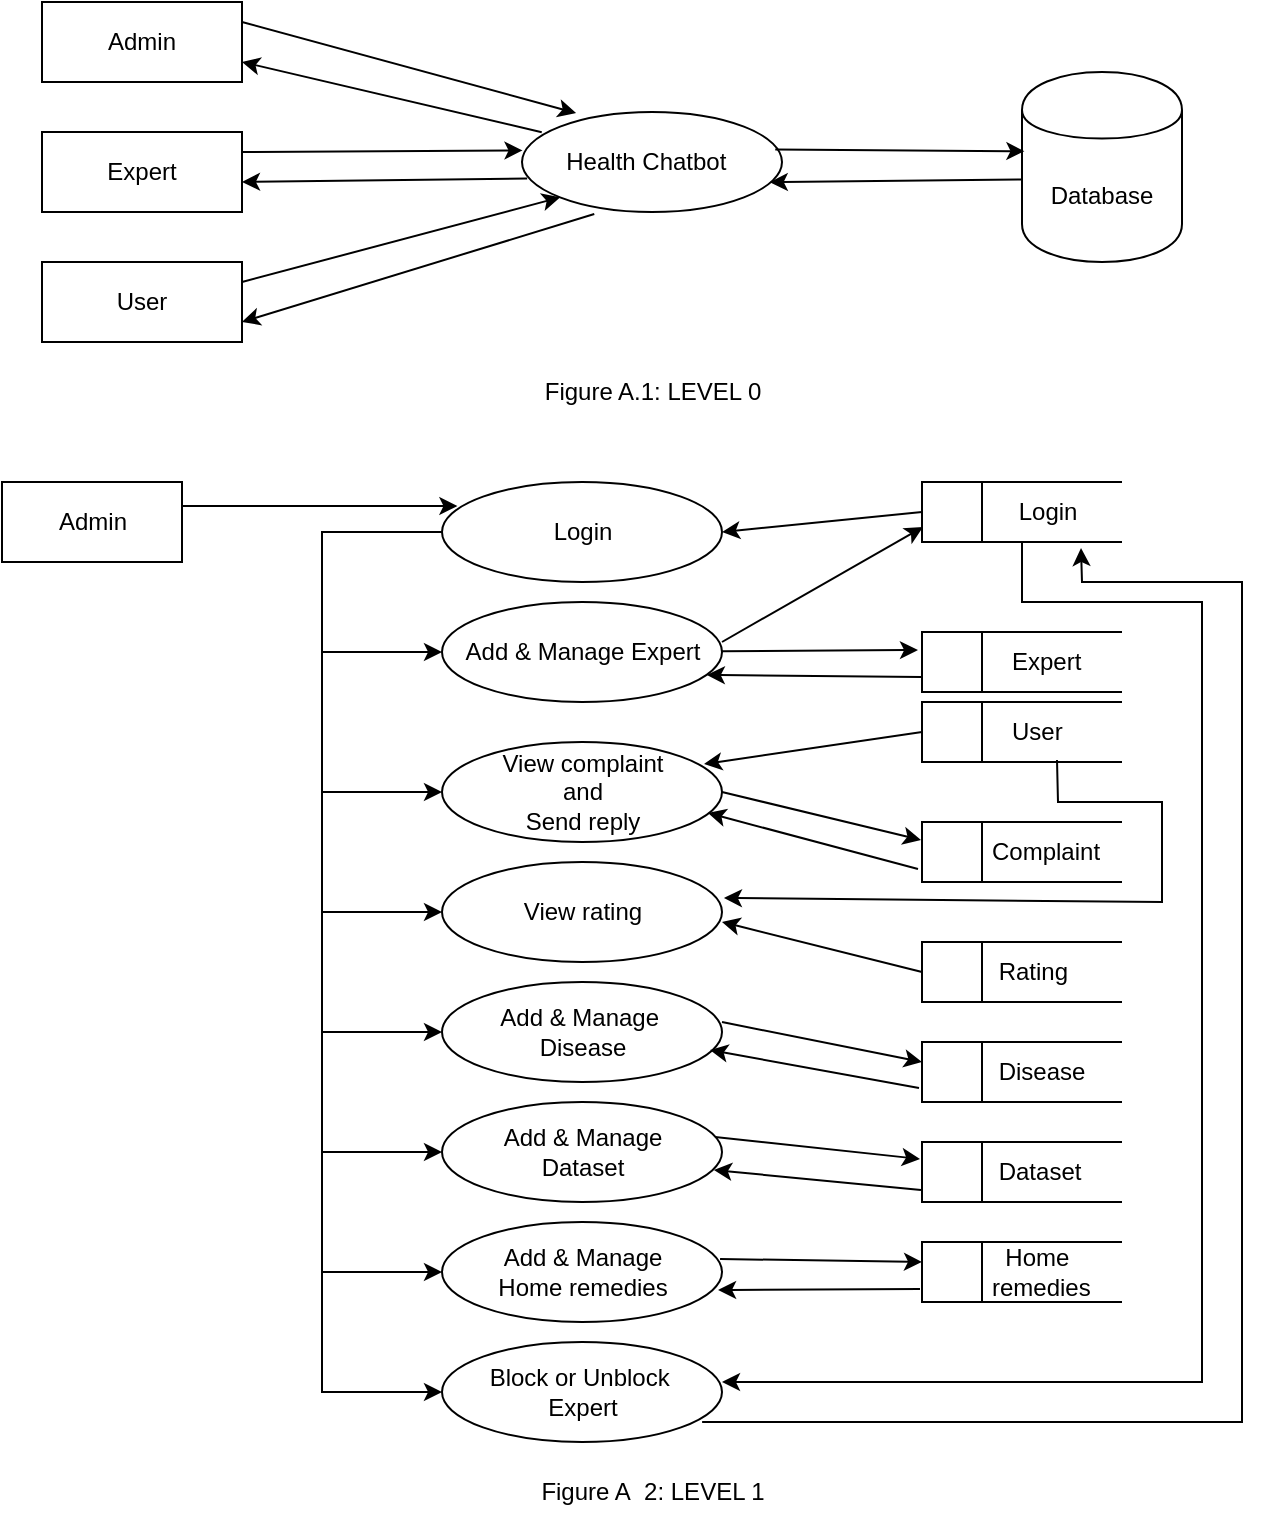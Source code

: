 <mxfile version="20.8.23" type="device"><diagram name="Page-1" id="e5mIj1U5mxQpCG_ZZGjm"><mxGraphModel dx="954" dy="576" grid="1" gridSize="10" guides="1" tooltips="1" connect="1" arrows="1" fold="1" page="1" pageScale="1" pageWidth="850" pageHeight="1100" math="0" shadow="0"><root><mxCell id="0"/><mxCell id="1" parent="0"/><mxCell id="fDoBThBkEiPEF3sUeTAP-1" value="Admin" style="whiteSpace=wrap;html=1;align=center;" parent="1" vertex="1"><mxGeometry x="120" y="220" width="100" height="40" as="geometry"/></mxCell><mxCell id="fDoBThBkEiPEF3sUeTAP-2" value="Expert" style="whiteSpace=wrap;html=1;align=center;" parent="1" vertex="1"><mxGeometry x="120" y="285" width="100" height="40" as="geometry"/></mxCell><mxCell id="fDoBThBkEiPEF3sUeTAP-3" value="User" style="whiteSpace=wrap;html=1;align=center;" parent="1" vertex="1"><mxGeometry x="120" y="350" width="100" height="40" as="geometry"/></mxCell><mxCell id="fDoBThBkEiPEF3sUeTAP-5" value="Health Chatbot&amp;nbsp;&amp;nbsp;" style="shape=ellipse;html=1;dashed=0;whitespace=wrap;perimeter=ellipsePerimeter;" parent="1" vertex="1"><mxGeometry x="360" y="275" width="130" height="50" as="geometry"/></mxCell><mxCell id="fDoBThBkEiPEF3sUeTAP-6" value="Database" style="shape=cylinder;whiteSpace=wrap;html=1;boundedLbl=1;backgroundOutline=1;" parent="1" vertex="1"><mxGeometry x="610" y="255" width="80" height="95" as="geometry"/></mxCell><mxCell id="fDoBThBkEiPEF3sUeTAP-9" value="" style="endArrow=classic;html=1;rounded=0;exitX=1;exitY=0.25;exitDx=0;exitDy=0;entryX=0.208;entryY=0.011;entryDx=0;entryDy=0;entryPerimeter=0;" parent="1" source="fDoBThBkEiPEF3sUeTAP-1" target="fDoBThBkEiPEF3sUeTAP-5" edge="1"><mxGeometry width="50" height="50" relative="1" as="geometry"><mxPoint x="380" y="370" as="sourcePoint"/><mxPoint x="430" y="320" as="targetPoint"/></mxGeometry></mxCell><mxCell id="fDoBThBkEiPEF3sUeTAP-10" value="" style="endArrow=classic;html=1;rounded=0;exitX=0.076;exitY=0.202;exitDx=0;exitDy=0;exitPerimeter=0;entryX=1;entryY=0.75;entryDx=0;entryDy=0;" parent="1" source="fDoBThBkEiPEF3sUeTAP-5" target="fDoBThBkEiPEF3sUeTAP-1" edge="1"><mxGeometry width="50" height="50" relative="1" as="geometry"><mxPoint x="360" y="290" as="sourcePoint"/><mxPoint x="220" y="250" as="targetPoint"/></mxGeometry></mxCell><mxCell id="fDoBThBkEiPEF3sUeTAP-11" value="" style="endArrow=classic;html=1;rounded=0;entryX=0.002;entryY=0.384;entryDx=0;entryDy=0;exitX=1;exitY=0.25;exitDx=0;exitDy=0;entryPerimeter=0;" parent="1" source="fDoBThBkEiPEF3sUeTAP-2" target="fDoBThBkEiPEF3sUeTAP-5" edge="1"><mxGeometry width="50" height="50" relative="1" as="geometry"><mxPoint x="220" y="300" as="sourcePoint"/><mxPoint x="430" y="320" as="targetPoint"/></mxGeometry></mxCell><mxCell id="fDoBThBkEiPEF3sUeTAP-14" value="" style="endArrow=classic;html=1;rounded=0;exitX=0.02;exitY=0.665;exitDx=0;exitDy=0;exitPerimeter=0;" parent="1" source="fDoBThBkEiPEF3sUeTAP-5" edge="1"><mxGeometry width="50" height="50" relative="1" as="geometry"><mxPoint x="361" y="309" as="sourcePoint"/><mxPoint x="220" y="310" as="targetPoint"/></mxGeometry></mxCell><mxCell id="fDoBThBkEiPEF3sUeTAP-15" value="" style="endArrow=classic;html=1;rounded=0;entryX=0;entryY=1;entryDx=0;entryDy=0;exitX=1;exitY=0.25;exitDx=0;exitDy=0;" parent="1" source="fDoBThBkEiPEF3sUeTAP-3" target="fDoBThBkEiPEF3sUeTAP-5" edge="1"><mxGeometry width="50" height="50" relative="1" as="geometry"><mxPoint x="380" y="370" as="sourcePoint"/><mxPoint x="430" y="320" as="targetPoint"/></mxGeometry></mxCell><mxCell id="fDoBThBkEiPEF3sUeTAP-16" value="" style="endArrow=classic;html=1;rounded=0;entryX=1;entryY=0.75;entryDx=0;entryDy=0;exitX=0.278;exitY=1.02;exitDx=0;exitDy=0;exitPerimeter=0;" parent="1" source="fDoBThBkEiPEF3sUeTAP-5" target="fDoBThBkEiPEF3sUeTAP-3" edge="1"><mxGeometry width="50" height="50" relative="1" as="geometry"><mxPoint x="390" y="330" as="sourcePoint"/><mxPoint x="430" y="320" as="targetPoint"/></mxGeometry></mxCell><mxCell id="fDoBThBkEiPEF3sUeTAP-18" value="" style="endArrow=classic;html=1;rounded=0;entryX=0.015;entryY=0.417;entryDx=0;entryDy=0;entryPerimeter=0;exitX=0.974;exitY=0.375;exitDx=0;exitDy=0;exitPerimeter=0;" parent="1" source="fDoBThBkEiPEF3sUeTAP-5" target="fDoBThBkEiPEF3sUeTAP-6" edge="1"><mxGeometry width="50" height="50" relative="1" as="geometry"><mxPoint x="380" y="370" as="sourcePoint"/><mxPoint x="430" y="320" as="targetPoint"/></mxGeometry></mxCell><mxCell id="fDoBThBkEiPEF3sUeTAP-19" value="" style="endArrow=classic;html=1;rounded=0;exitX=0.003;exitY=0.566;exitDx=0;exitDy=0;exitPerimeter=0;entryX=0.953;entryY=0.702;entryDx=0;entryDy=0;entryPerimeter=0;" parent="1" source="fDoBThBkEiPEF3sUeTAP-6" target="fDoBThBkEiPEF3sUeTAP-5" edge="1"><mxGeometry width="50" height="50" relative="1" as="geometry"><mxPoint x="380" y="370" as="sourcePoint"/><mxPoint x="490" y="310" as="targetPoint"/></mxGeometry></mxCell><mxCell id="fDoBThBkEiPEF3sUeTAP-21" value="Figure A.1: LEVEL 0" style="text;html=1;align=center;verticalAlign=middle;resizable=0;points=[];autosize=1;strokeColor=none;fillColor=none;" parent="1" vertex="1"><mxGeometry x="360" y="400" width="130" height="30" as="geometry"/></mxCell><mxCell id="PvDOP7hyLEmX5bdqyHCp-1" value="Admin" style="html=1;dashed=0;whitespace=wrap;" vertex="1" parent="1"><mxGeometry x="100" y="460" width="90" height="40" as="geometry"/></mxCell><mxCell id="PvDOP7hyLEmX5bdqyHCp-4" value="Login" style="shape=ellipse;html=1;dashed=0;whitespace=wrap;perimeter=ellipsePerimeter;" vertex="1" parent="1"><mxGeometry x="320" y="460" width="140" height="50" as="geometry"/></mxCell><mxCell id="PvDOP7hyLEmX5bdqyHCp-5" value="Add &amp;amp; Manage Expert" style="shape=ellipse;html=1;dashed=0;whitespace=wrap;perimeter=ellipsePerimeter;" vertex="1" parent="1"><mxGeometry x="320" y="520" width="140" height="50" as="geometry"/></mxCell><mxCell id="PvDOP7hyLEmX5bdqyHCp-6" value="View complaint&lt;br&gt;and&lt;br&gt;Send reply" style="shape=ellipse;html=1;dashed=0;whitespace=wrap;perimeter=ellipsePerimeter;" vertex="1" parent="1"><mxGeometry x="320" y="590" width="140" height="50" as="geometry"/></mxCell><mxCell id="PvDOP7hyLEmX5bdqyHCp-7" value="View rating" style="shape=ellipse;html=1;dashed=0;whitespace=wrap;perimeter=ellipsePerimeter;" vertex="1" parent="1"><mxGeometry x="320" y="650" width="140" height="50" as="geometry"/></mxCell><mxCell id="PvDOP7hyLEmX5bdqyHCp-8" value="Add &amp;amp; Manage&amp;nbsp;&lt;br&gt;Disease" style="shape=ellipse;html=1;dashed=0;whitespace=wrap;perimeter=ellipsePerimeter;" vertex="1" parent="1"><mxGeometry x="320" y="710" width="140" height="50" as="geometry"/></mxCell><mxCell id="PvDOP7hyLEmX5bdqyHCp-9" value="Add &amp;amp; Manage&lt;br&gt;Dataset" style="shape=ellipse;html=1;dashed=0;whitespace=wrap;perimeter=ellipsePerimeter;" vertex="1" parent="1"><mxGeometry x="320" y="770" width="140" height="50" as="geometry"/></mxCell><mxCell id="PvDOP7hyLEmX5bdqyHCp-10" value="Add &amp;amp; Manage &lt;br&gt;Home remedies" style="shape=ellipse;html=1;dashed=0;whitespace=wrap;perimeter=ellipsePerimeter;" vertex="1" parent="1"><mxGeometry x="320" y="830" width="140" height="50" as="geometry"/></mxCell><mxCell id="PvDOP7hyLEmX5bdqyHCp-11" value="Block or Unblock&amp;nbsp;&lt;br&gt;Expert" style="shape=ellipse;html=1;dashed=0;whitespace=wrap;perimeter=ellipsePerimeter;" vertex="1" parent="1"><mxGeometry x="320" y="890" width="140" height="50" as="geometry"/></mxCell><mxCell id="PvDOP7hyLEmX5bdqyHCp-12" value="&amp;nbsp; &amp;nbsp; &amp;nbsp; &amp;nbsp; &amp;nbsp; &amp;nbsp; &amp;nbsp;Login" style="html=1;dashed=0;whitespace=wrap;shape=mxgraph.dfd.dataStoreID;align=left;spacingLeft=3;points=[[0,0],[0.5,0],[1,0],[0,0.5],[1,0.5],[0,1],[0.5,1],[1,1]];" vertex="1" parent="1"><mxGeometry x="560" y="460" width="100" height="30" as="geometry"/></mxCell><mxCell id="PvDOP7hyLEmX5bdqyHCp-13" value="&amp;nbsp; &amp;nbsp; &amp;nbsp; &amp;nbsp; &amp;nbsp; &amp;nbsp; Expert" style="html=1;dashed=0;whitespace=wrap;shape=mxgraph.dfd.dataStoreID;align=left;spacingLeft=3;points=[[0,0],[0.5,0],[1,0],[0,0.5],[1,0.5],[0,1],[0.5,1],[1,1]];" vertex="1" parent="1"><mxGeometry x="560" y="535" width="100" height="30" as="geometry"/></mxCell><mxCell id="PvDOP7hyLEmX5bdqyHCp-14" value="&amp;nbsp; &amp;nbsp; &amp;nbsp; &amp;nbsp; &amp;nbsp; &amp;nbsp; User&amp;nbsp;&amp;nbsp;" style="html=1;dashed=0;whitespace=wrap;shape=mxgraph.dfd.dataStoreID;align=left;spacingLeft=3;points=[[0,0],[0.5,0],[1,0],[0,0.5],[1,0.5],[0,1],[0.5,1],[1,1]];" vertex="1" parent="1"><mxGeometry x="560" y="570" width="100" height="30" as="geometry"/></mxCell><mxCell id="PvDOP7hyLEmX5bdqyHCp-15" value="&amp;nbsp; &amp;nbsp; &amp;nbsp; &amp;nbsp; &amp;nbsp;Complaint" style="html=1;dashed=0;whitespace=wrap;shape=mxgraph.dfd.dataStoreID;align=left;spacingLeft=3;points=[[0,0],[0.5,0],[1,0],[0,0.5],[1,0.5],[0,1],[0.5,1],[1,1]];" vertex="1" parent="1"><mxGeometry x="560" y="630" width="100" height="30" as="geometry"/></mxCell><mxCell id="PvDOP7hyLEmX5bdqyHCp-16" value="&amp;nbsp; &amp;nbsp; &amp;nbsp; &amp;nbsp; &amp;nbsp; &amp;nbsp;Home &lt;br&gt;&amp;nbsp; &amp;nbsp; &amp;nbsp; &amp;nbsp; &amp;nbsp;remedies" style="html=1;dashed=0;whitespace=wrap;shape=mxgraph.dfd.dataStoreID;align=left;spacingLeft=3;points=[[0,0],[0.5,0],[1,0],[0,0.5],[1,0.5],[0,1],[0.5,1],[1,1]];" vertex="1" parent="1"><mxGeometry x="560" y="840" width="100" height="30" as="geometry"/></mxCell><mxCell id="PvDOP7hyLEmX5bdqyHCp-17" value="&amp;nbsp; &amp;nbsp; &amp;nbsp; &amp;nbsp; &amp;nbsp; Rating" style="html=1;dashed=0;whitespace=wrap;shape=mxgraph.dfd.dataStoreID;align=left;spacingLeft=3;points=[[0,0],[0.5,0],[1,0],[0,0.5],[1,0.5],[0,1],[0.5,1],[1,1]];" vertex="1" parent="1"><mxGeometry x="560" y="690" width="100" height="30" as="geometry"/></mxCell><mxCell id="PvDOP7hyLEmX5bdqyHCp-20" value="" style="endArrow=classic;html=1;rounded=0;entryX=0.055;entryY=0.24;entryDx=0;entryDy=0;entryPerimeter=0;" edge="1" parent="1" target="PvDOP7hyLEmX5bdqyHCp-4"><mxGeometry width="50" height="50" relative="1" as="geometry"><mxPoint x="190" y="472" as="sourcePoint"/><mxPoint x="450" y="720" as="targetPoint"/></mxGeometry></mxCell><mxCell id="PvDOP7hyLEmX5bdqyHCp-21" value="" style="endArrow=classic;html=1;rounded=0;exitX=0;exitY=0.5;exitDx=0;exitDy=0;entryX=0;entryY=0.5;entryDx=0;entryDy=0;" edge="1" parent="1" source="PvDOP7hyLEmX5bdqyHCp-4" target="PvDOP7hyLEmX5bdqyHCp-11"><mxGeometry width="50" height="50" relative="1" as="geometry"><mxPoint x="400" y="770" as="sourcePoint"/><mxPoint x="450" y="720" as="targetPoint"/><Array as="points"><mxPoint x="260" y="485"/><mxPoint x="260" y="540"/><mxPoint x="260" y="915"/></Array></mxGeometry></mxCell><mxCell id="PvDOP7hyLEmX5bdqyHCp-22" value="" style="endArrow=classic;html=1;rounded=0;entryX=0;entryY=0.5;entryDx=0;entryDy=0;" edge="1" parent="1" target="PvDOP7hyLEmX5bdqyHCp-5"><mxGeometry width="50" height="50" relative="1" as="geometry"><mxPoint x="260" y="545" as="sourcePoint"/><mxPoint x="450" y="720" as="targetPoint"/></mxGeometry></mxCell><mxCell id="PvDOP7hyLEmX5bdqyHCp-23" value="" style="endArrow=classic;html=1;rounded=0;entryX=0;entryY=0.5;entryDx=0;entryDy=0;" edge="1" parent="1" target="PvDOP7hyLEmX5bdqyHCp-6"><mxGeometry width="50" height="50" relative="1" as="geometry"><mxPoint x="260" y="615" as="sourcePoint"/><mxPoint x="450" y="720" as="targetPoint"/></mxGeometry></mxCell><mxCell id="PvDOP7hyLEmX5bdqyHCp-24" value="" style="endArrow=classic;html=1;rounded=0;" edge="1" parent="1" target="PvDOP7hyLEmX5bdqyHCp-7"><mxGeometry width="50" height="50" relative="1" as="geometry"><mxPoint x="260" y="675" as="sourcePoint"/><mxPoint x="450" y="720" as="targetPoint"/></mxGeometry></mxCell><mxCell id="PvDOP7hyLEmX5bdqyHCp-27" value="" style="endArrow=classic;html=1;rounded=0;entryX=0;entryY=0.5;entryDx=0;entryDy=0;" edge="1" parent="1" target="PvDOP7hyLEmX5bdqyHCp-8"><mxGeometry width="50" height="50" relative="1" as="geometry"><mxPoint x="260" y="735" as="sourcePoint"/><mxPoint x="320" y="720" as="targetPoint"/></mxGeometry></mxCell><mxCell id="PvDOP7hyLEmX5bdqyHCp-29" value="" style="endArrow=classic;html=1;rounded=0;" edge="1" parent="1" target="PvDOP7hyLEmX5bdqyHCp-9"><mxGeometry width="50" height="50" relative="1" as="geometry"><mxPoint x="260" y="795" as="sourcePoint"/><mxPoint x="450" y="720" as="targetPoint"/></mxGeometry></mxCell><mxCell id="PvDOP7hyLEmX5bdqyHCp-30" value="" style="endArrow=classic;html=1;rounded=0;entryX=0;entryY=0.5;entryDx=0;entryDy=0;" edge="1" parent="1" target="PvDOP7hyLEmX5bdqyHCp-10"><mxGeometry width="50" height="50" relative="1" as="geometry"><mxPoint x="260" y="855" as="sourcePoint"/><mxPoint x="330" y="845" as="targetPoint"/></mxGeometry></mxCell><mxCell id="PvDOP7hyLEmX5bdqyHCp-31" value="" style="endArrow=classic;html=1;rounded=0;exitX=0;exitY=0.5;exitDx=0;exitDy=0;entryX=1;entryY=0.5;entryDx=0;entryDy=0;" edge="1" parent="1" source="PvDOP7hyLEmX5bdqyHCp-12" target="PvDOP7hyLEmX5bdqyHCp-4"><mxGeometry width="50" height="50" relative="1" as="geometry"><mxPoint x="400" y="720" as="sourcePoint"/><mxPoint x="450" y="670" as="targetPoint"/></mxGeometry></mxCell><mxCell id="PvDOP7hyLEmX5bdqyHCp-32" value="" style="endArrow=classic;html=1;rounded=0;entryX=0.005;entryY=0.75;entryDx=0;entryDy=0;entryPerimeter=0;" edge="1" parent="1" target="PvDOP7hyLEmX5bdqyHCp-12"><mxGeometry width="50" height="50" relative="1" as="geometry"><mxPoint x="460" y="540" as="sourcePoint"/><mxPoint x="450" y="670" as="targetPoint"/></mxGeometry></mxCell><mxCell id="PvDOP7hyLEmX5bdqyHCp-33" value="" style="endArrow=classic;html=1;rounded=0;entryX=-0.02;entryY=0.3;entryDx=0;entryDy=0;entryPerimeter=0;" edge="1" parent="1" source="PvDOP7hyLEmX5bdqyHCp-5" target="PvDOP7hyLEmX5bdqyHCp-13"><mxGeometry width="50" height="50" relative="1" as="geometry"><mxPoint x="400" y="720" as="sourcePoint"/><mxPoint x="450" y="670" as="targetPoint"/></mxGeometry></mxCell><mxCell id="PvDOP7hyLEmX5bdqyHCp-34" value="" style="endArrow=classic;html=1;rounded=0;exitX=-0.005;exitY=0.75;exitDx=0;exitDy=0;entryX=0.946;entryY=0.73;entryDx=0;entryDy=0;entryPerimeter=0;exitPerimeter=0;" edge="1" parent="1" source="PvDOP7hyLEmX5bdqyHCp-13" target="PvDOP7hyLEmX5bdqyHCp-5"><mxGeometry width="50" height="50" relative="1" as="geometry"><mxPoint x="400" y="720" as="sourcePoint"/><mxPoint x="450" y="670" as="targetPoint"/></mxGeometry></mxCell><mxCell id="PvDOP7hyLEmX5bdqyHCp-35" value="&amp;nbsp; &amp;nbsp; &amp;nbsp; &amp;nbsp; &amp;nbsp; Dataset" style="html=1;dashed=0;whitespace=wrap;shape=mxgraph.dfd.dataStoreID;align=left;spacingLeft=3;points=[[0,0],[0.5,0],[1,0],[0,0.5],[1,0.5],[0,1],[0.5,1],[1,1]];" vertex="1" parent="1"><mxGeometry x="560" y="790" width="100" height="30" as="geometry"/></mxCell><mxCell id="PvDOP7hyLEmX5bdqyHCp-36" value="&amp;nbsp; &amp;nbsp; &amp;nbsp; &amp;nbsp; &amp;nbsp; Disease" style="html=1;dashed=0;whitespace=wrap;shape=mxgraph.dfd.dataStoreID;align=left;spacingLeft=3;points=[[0,0],[0.5,0],[1,0],[0,0.5],[1,0.5],[0,1],[0.5,1],[1,1]];" vertex="1" parent="1"><mxGeometry x="560" y="740" width="100" height="30" as="geometry"/></mxCell><mxCell id="PvDOP7hyLEmX5bdqyHCp-37" value="" style="endArrow=classic;html=1;rounded=0;exitX=0;exitY=0.5;exitDx=0;exitDy=0;entryX=0.936;entryY=0.22;entryDx=0;entryDy=0;entryPerimeter=0;" edge="1" parent="1" source="PvDOP7hyLEmX5bdqyHCp-14" target="PvDOP7hyLEmX5bdqyHCp-6"><mxGeometry width="50" height="50" relative="1" as="geometry"><mxPoint x="560" y="599" as="sourcePoint"/><mxPoint x="460" y="598" as="targetPoint"/></mxGeometry></mxCell><mxCell id="PvDOP7hyLEmX5bdqyHCp-38" value="" style="endArrow=classic;html=1;rounded=0;exitX=1;exitY=0.5;exitDx=0;exitDy=0;entryX=-0.005;entryY=0.3;entryDx=0;entryDy=0;entryPerimeter=0;" edge="1" parent="1" source="PvDOP7hyLEmX5bdqyHCp-6" target="PvDOP7hyLEmX5bdqyHCp-15"><mxGeometry width="50" height="50" relative="1" as="geometry"><mxPoint x="400" y="710" as="sourcePoint"/><mxPoint x="560" y="660" as="targetPoint"/></mxGeometry></mxCell><mxCell id="PvDOP7hyLEmX5bdqyHCp-39" value="" style="endArrow=classic;html=1;rounded=0;entryX=0.95;entryY=0.71;entryDx=0;entryDy=0;entryPerimeter=0;exitX=-0.02;exitY=0.783;exitDx=0;exitDy=0;exitPerimeter=0;" edge="1" parent="1" source="PvDOP7hyLEmX5bdqyHCp-15" target="PvDOP7hyLEmX5bdqyHCp-6"><mxGeometry width="50" height="50" relative="1" as="geometry"><mxPoint x="560" y="670" as="sourcePoint"/><mxPoint x="450" y="660" as="targetPoint"/></mxGeometry></mxCell><mxCell id="PvDOP7hyLEmX5bdqyHCp-40" value="" style="endArrow=classic;html=1;rounded=0;exitX=0.5;exitY=1;exitDx=0;exitDy=0;" edge="1" parent="1" source="PvDOP7hyLEmX5bdqyHCp-12"><mxGeometry width="50" height="50" relative="1" as="geometry"><mxPoint x="680" y="530" as="sourcePoint"/><mxPoint x="460" y="910" as="targetPoint"/><Array as="points"><mxPoint x="610" y="520"/><mxPoint x="700" y="520"/><mxPoint x="700" y="600"/><mxPoint x="700" y="670"/><mxPoint x="700" y="750"/><mxPoint x="700" y="910"/></Array></mxGeometry></mxCell><mxCell id="PvDOP7hyLEmX5bdqyHCp-41" value="" style="endArrow=classic;html=1;rounded=0;entryX=0.795;entryY=1.1;entryDx=0;entryDy=0;entryPerimeter=0;exitX=0.929;exitY=0.8;exitDx=0;exitDy=0;exitPerimeter=0;" edge="1" parent="1" source="PvDOP7hyLEmX5bdqyHCp-11" target="PvDOP7hyLEmX5bdqyHCp-12"><mxGeometry width="50" height="50" relative="1" as="geometry"><mxPoint x="720" y="960" as="sourcePoint"/><mxPoint x="700" y="510" as="targetPoint"/><Array as="points"><mxPoint x="720" y="930"/><mxPoint x="720" y="510"/><mxPoint x="670" y="510"/><mxPoint x="640" y="510"/></Array></mxGeometry></mxCell><mxCell id="PvDOP7hyLEmX5bdqyHCp-42" value="" style="endArrow=classic;html=1;rounded=0;entryX=0;entryY=0.333;entryDx=0;entryDy=0;startArrow=none;entryPerimeter=0;" edge="1" parent="1" target="PvDOP7hyLEmX5bdqyHCp-36"><mxGeometry width="50" height="50" relative="1" as="geometry"><mxPoint x="460" y="730" as="sourcePoint"/><mxPoint x="450" y="660" as="targetPoint"/></mxGeometry></mxCell><mxCell id="PvDOP7hyLEmX5bdqyHCp-45" value="" style="endArrow=classic;html=1;rounded=0;exitX=-0.015;exitY=0.767;exitDx=0;exitDy=0;exitPerimeter=0;entryX=0.957;entryY=0.68;entryDx=0;entryDy=0;entryPerimeter=0;" edge="1" parent="1" source="PvDOP7hyLEmX5bdqyHCp-36" target="PvDOP7hyLEmX5bdqyHCp-8"><mxGeometry width="50" height="50" relative="1" as="geometry"><mxPoint x="400" y="710" as="sourcePoint"/><mxPoint x="450" y="743" as="targetPoint"/></mxGeometry></mxCell><mxCell id="PvDOP7hyLEmX5bdqyHCp-46" value="" style="endArrow=classic;html=1;rounded=0;entryX=-0.01;entryY=0.283;entryDx=0;entryDy=0;exitX=0.975;exitY=0.35;exitDx=0;exitDy=0;exitPerimeter=0;entryPerimeter=0;" edge="1" parent="1" source="PvDOP7hyLEmX5bdqyHCp-9" target="PvDOP7hyLEmX5bdqyHCp-35"><mxGeometry width="50" height="50" relative="1" as="geometry"><mxPoint x="400" y="710" as="sourcePoint"/><mxPoint x="450" y="660" as="targetPoint"/></mxGeometry></mxCell><mxCell id="PvDOP7hyLEmX5bdqyHCp-48" style="edgeStyle=orthogonalEdgeStyle;rounded=0;orthogonalLoop=1;jettySize=auto;html=1;exitX=0.5;exitY=1;exitDx=0;exitDy=0;" edge="1" parent="1" source="PvDOP7hyLEmX5bdqyHCp-16" target="PvDOP7hyLEmX5bdqyHCp-16"><mxGeometry relative="1" as="geometry"/></mxCell><mxCell id="PvDOP7hyLEmX5bdqyHCp-50" value="" style="endArrow=classic;html=1;rounded=0;exitX=-0.005;exitY=0.8;exitDx=0;exitDy=0;exitPerimeter=0;entryX=0.971;entryY=0.68;entryDx=0;entryDy=0;entryPerimeter=0;" edge="1" parent="1" source="PvDOP7hyLEmX5bdqyHCp-35" target="PvDOP7hyLEmX5bdqyHCp-9"><mxGeometry width="50" height="50" relative="1" as="geometry"><mxPoint x="400" y="710" as="sourcePoint"/><mxPoint x="470" y="820" as="targetPoint"/></mxGeometry></mxCell><mxCell id="PvDOP7hyLEmX5bdqyHCp-51" value="" style="endArrow=classic;html=1;rounded=0;exitX=0;exitY=0.5;exitDx=0;exitDy=0;" edge="1" parent="1" source="PvDOP7hyLEmX5bdqyHCp-17"><mxGeometry width="50" height="50" relative="1" as="geometry"><mxPoint x="400" y="710" as="sourcePoint"/><mxPoint x="460" y="680" as="targetPoint"/></mxGeometry></mxCell><mxCell id="PvDOP7hyLEmX5bdqyHCp-52" value="" style="endArrow=classic;html=1;rounded=0;entryX=1.007;entryY=0.36;entryDx=0;entryDy=0;entryPerimeter=0;exitX=0.675;exitY=0.967;exitDx=0;exitDy=0;exitPerimeter=0;" edge="1" parent="1" source="PvDOP7hyLEmX5bdqyHCp-14" target="PvDOP7hyLEmX5bdqyHCp-7"><mxGeometry width="50" height="50" relative="1" as="geometry"><mxPoint x="680" y="670" as="sourcePoint"/><mxPoint x="450" y="660" as="targetPoint"/><Array as="points"><mxPoint x="628" y="620"/><mxPoint x="680" y="620"/><mxPoint x="680" y="670"/></Array></mxGeometry></mxCell><mxCell id="PvDOP7hyLEmX5bdqyHCp-53" value="" style="endArrow=classic;html=1;rounded=0;exitX=0.993;exitY=0.37;exitDx=0;exitDy=0;exitPerimeter=0;" edge="1" parent="1" source="PvDOP7hyLEmX5bdqyHCp-10"><mxGeometry width="50" height="50" relative="1" as="geometry"><mxPoint x="400" y="710" as="sourcePoint"/><mxPoint x="560" y="850" as="targetPoint"/></mxGeometry></mxCell><mxCell id="PvDOP7hyLEmX5bdqyHCp-54" value="" style="endArrow=classic;html=1;rounded=0;exitX=-0.01;exitY=0.783;exitDx=0;exitDy=0;entryX=0.986;entryY=0.68;entryDx=0;entryDy=0;entryPerimeter=0;exitPerimeter=0;" edge="1" parent="1" source="PvDOP7hyLEmX5bdqyHCp-16" target="PvDOP7hyLEmX5bdqyHCp-10"><mxGeometry width="50" height="50" relative="1" as="geometry"><mxPoint x="400" y="710" as="sourcePoint"/><mxPoint x="450" y="660" as="targetPoint"/></mxGeometry></mxCell><mxCell id="PvDOP7hyLEmX5bdqyHCp-55" value="Figure A&amp;nbsp; 2: LEVEL 1" style="text;html=1;align=center;verticalAlign=middle;resizable=0;points=[];autosize=1;strokeColor=none;fillColor=none;" vertex="1" parent="1"><mxGeometry x="360" y="950" width="130" height="30" as="geometry"/></mxCell></root></mxGraphModel></diagram></mxfile>